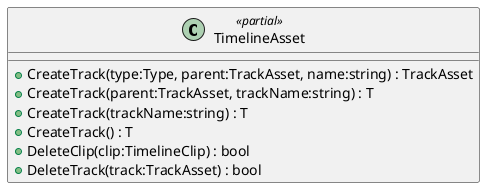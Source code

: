 @startuml
class TimelineAsset <<partial>> {
    + CreateTrack(type:Type, parent:TrackAsset, name:string) : TrackAsset
    + CreateTrack(parent:TrackAsset, trackName:string) : T
    + CreateTrack(trackName:string) : T
    + CreateTrack() : T
    + DeleteClip(clip:TimelineClip) : bool
    + DeleteTrack(track:TrackAsset) : bool
}
@enduml
